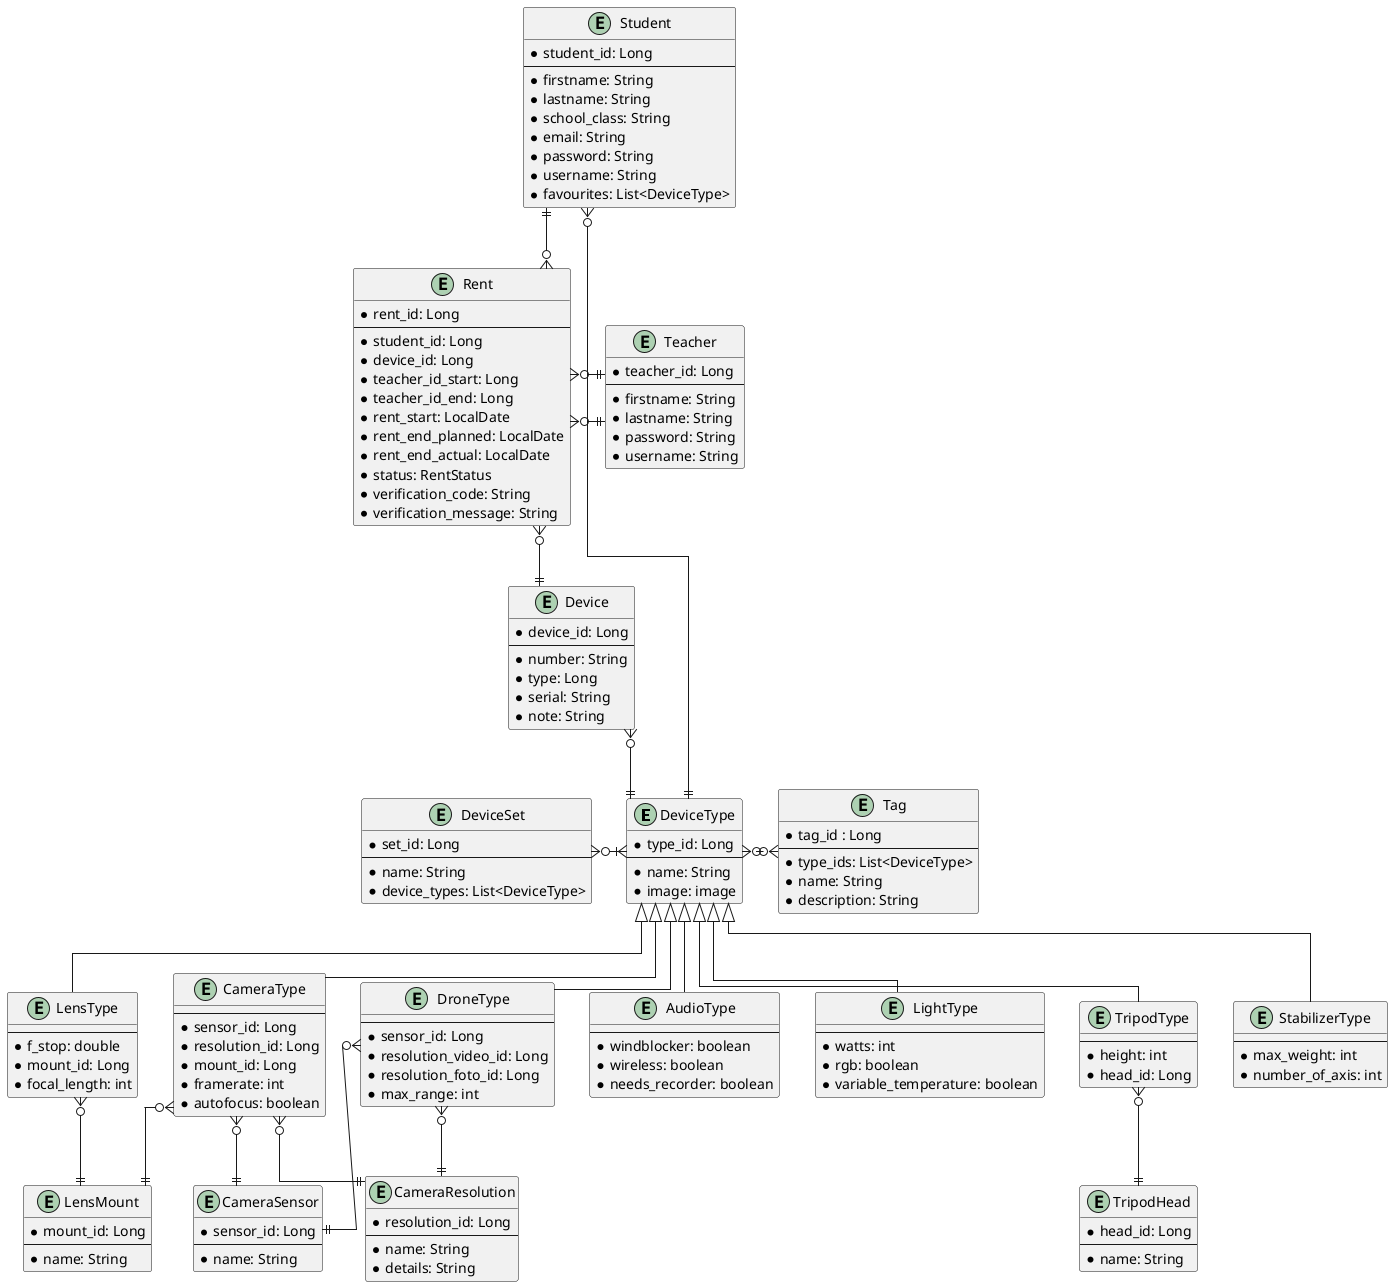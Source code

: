 @startuml
   skinparam linetype ortho

   entity DeviceType {
        * type_id: Long
        --
        * name: String
        * image: image
    }

    entity CameraType {
        --
        * sensor_id: Long
        * resolution_id: Long
        * mount_id: Long
        * framerate: int
        * autofocus: boolean
    }

    entity DroneType {
        --
        * sensor_id: Long
        * resolution_video_id: Long
        * resolution_foto_id: Long
        * max_range: int
    }

    entity LensType {
        --
        * f_stop: double
        * mount_id: Long
        * focal_length: int
    }

    entity AudioType {
        --
        * windblocker: boolean
        * wireless: boolean
        * needs_recorder: boolean
    }

    entity LightType {
        --
        * watts: int
        * rgb: boolean
        * variable_temperature: boolean
    }

    entity TripodType {
        --
        * height: int
        * head_id: Long
    }

    entity StabilizerType {
        --
        * max_weight: int
        * number_of_axis: int
    }

    DeviceType <|-down- CameraType
    DeviceType <|-down- AudioType
    DeviceType <|-down- LightType
    DeviceType <|-down- TripodType
    DeviceType <|-down- StabilizerType
    DeviceType <|-down- DroneType
    DeviceType <|-down- LensType

    entity TripodHead {
        * head_id: Long
        --
        * name: String
    }

    entity LensMount {
        * mount_id: Long
        --
        * name: String
    }

    entity CameraSensor {
        * sensor_id: Long
        --
        * name: String
    }

    entity CameraResolution {
        * resolution_id: Long
        --
        * name: String
        * details: String
    }

    TripodType }o--|| TripodHead
    LensType }o--|| LensMount
    CameraType }o--|| LensMount
    CameraType }o--|| CameraSensor
    DroneType }o--|| CameraSensor
    DroneType }o--|| CameraResolution
    CameraType }o--|| CameraResolution

    entity Device {
        * device_id: Long
        --
        * number: String
        * type: Long
        * serial: String
        * note: String
    }

    entity Rent{
        * rent_id: Long
        --
        * student_id: Long
        * device_id: Long
        * teacher_id_start: Long
        * teacher_id_end: Long
        * rent_start: LocalDate
        * rent_end_planned: LocalDate
        * rent_end_actual: LocalDate
        * status: RentStatus
        * verification_code: String
        * verification_message: String
    }

    entity Tag {
        * tag_id : Long
        --
        * type_ids: List<DeviceType>
        * name: String
        * description: String
    }

    entity Student {
        * student_id: Long
        --
        * firstname: String
        * lastname: String
        * school_class: String
        * email: String
        * password: String
        * username: String
        * favourites: List<DeviceType>
    }

    entity Teacher {
        * teacher_id: Long
        --
        * firstname: String
        * lastname: String
        * password: String
        * username: String
    }

     entity DeviceSet {
        * set_id: Long
        --
        * name: String
        * device_types: List<DeviceType>
    }

    Device }o-down-|| DeviceType
    DeviceType }|-left-o{ DeviceSet
    DeviceType }o-right-o{ Tag

    Rent }o--|| Device
    Rent }o-up-|| Student
    Rent }o-right-|| Teacher
    Rent }o-right-|| Teacher

    Student }o--|| DeviceType
@enduml
